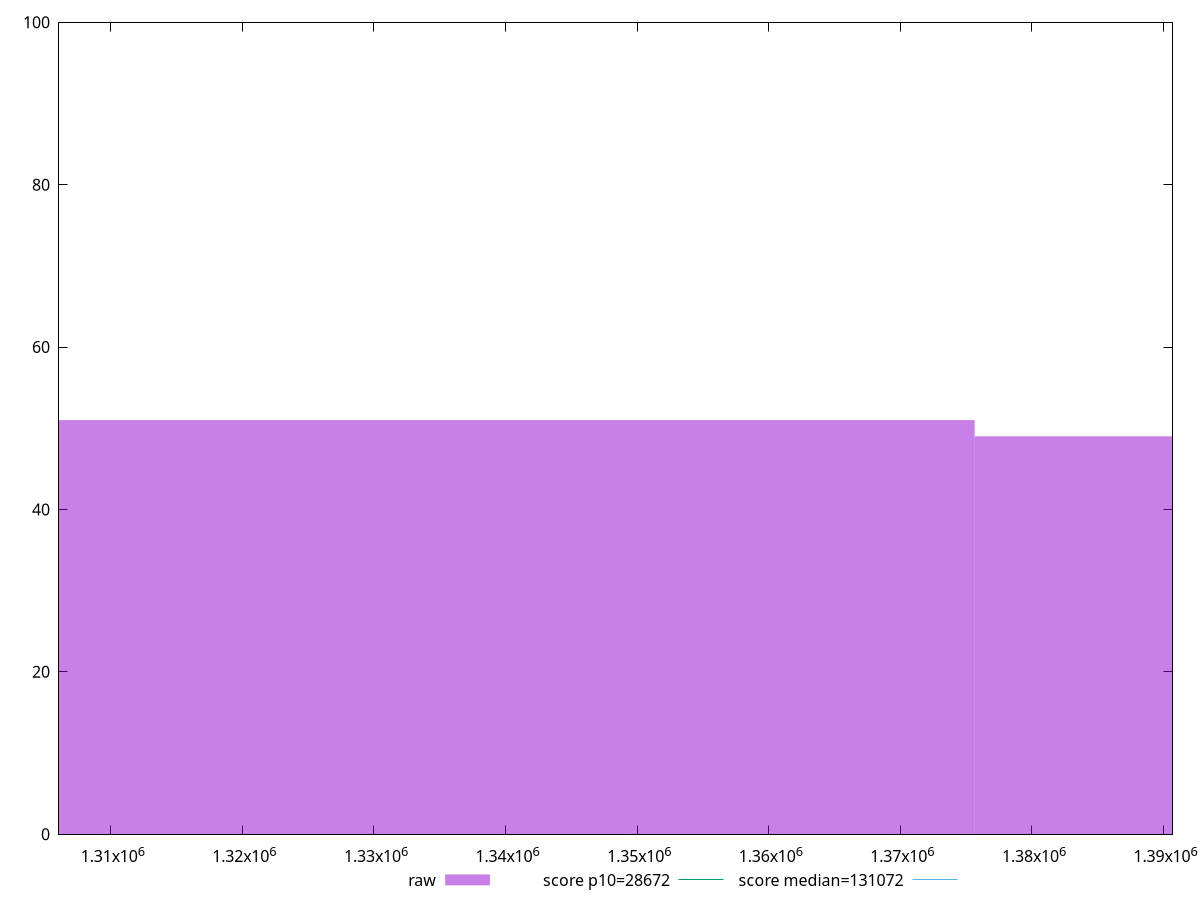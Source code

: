 reset

$raw <<EOF
1426598.1256009918 49
1324698.2594866352 51
EOF

set key outside below
set boxwidth 101899.86611435656
set xrange [1306068.6578752713:1390681.6235673493]
set yrange [0:100]
set trange [0:100]
set style fill transparent solid 0.5 noborder

set parametric
set terminal svg size 640, 490 enhanced background rgb 'white'
set output "report_00019_2021-02-10T18-14-37.922Z//uses-long-cache-ttl/samples/pages/raw/histogram.svg"

plot $raw title "raw" with boxes, \
     28672,t title "score p10=28672", \
     131072,t title "score median=131072"

reset
